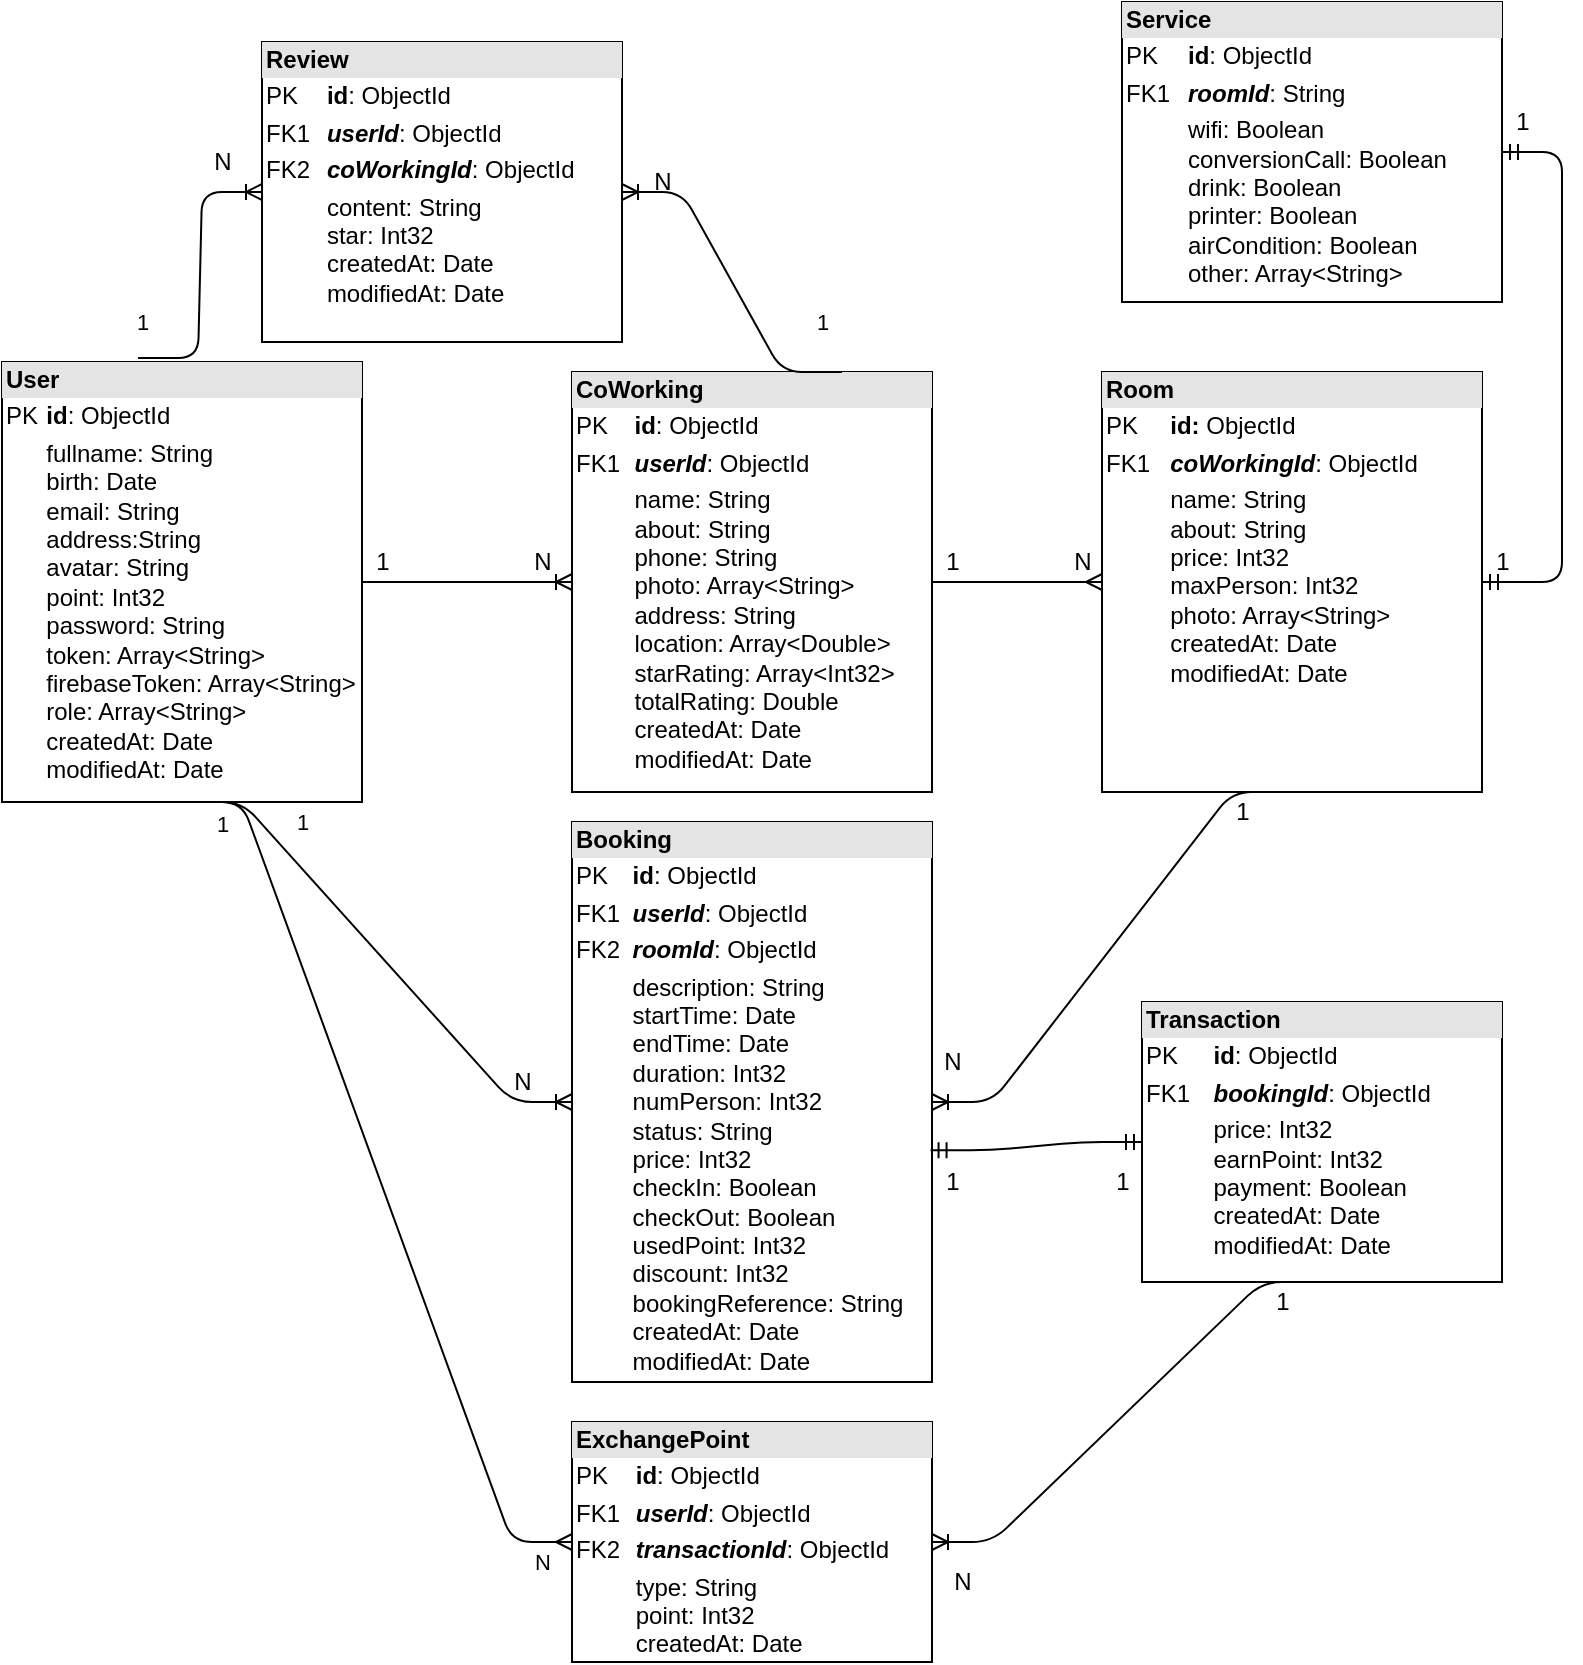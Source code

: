 <mxfile version="14.1.8" type="github">
  <diagram id="R2lEEEUBdFMjLlhIrx00" name="Page-1">
    <mxGraphModel dx="1353" dy="1346" grid="1" gridSize="10" guides="1" tooltips="1" connect="1" arrows="1" fold="1" page="1" pageScale="1" pageWidth="850" pageHeight="1100" math="0" shadow="0" extFonts="Permanent Marker^https://fonts.googleapis.com/css?family=Permanent+Marker">
      <root>
        <mxCell id="0" />
        <mxCell id="1" parent="0" />
        <mxCell id="uFh9z6F1MRZXEkdcedLP-1" value="&lt;div style=&quot;box-sizing: border-box ; width: 100% ; background: #e4e4e4 ; padding: 2px&quot;&gt;&lt;b&gt;User&lt;/b&gt;&lt;br&gt;&lt;/div&gt;&lt;table style=&quot;width: 100% ; font-size: 1em&quot; cellspacing=&quot;0&quot; cellpadding=&quot;2&quot;&gt;&lt;tbody&gt;&lt;tr&gt;&lt;td&gt;PK&lt;/td&gt;&lt;td&gt;&lt;b&gt;id&lt;/b&gt;: ObjectId&lt;br&gt;&lt;/td&gt;&lt;/tr&gt;&lt;tr&gt;&lt;td&gt;&lt;br&gt;&lt;/td&gt;&lt;td&gt;fullname: String&lt;br&gt;birth: Date&lt;br&gt;email: String&lt;br&gt;address:String&lt;br&gt;avatar: String&lt;br&gt;point: Int32&lt;br&gt;password: String&lt;br&gt;token: Array&amp;lt;String&amp;gt;&lt;br&gt;firebaseToken: Array&amp;lt;String&amp;gt;&lt;br&gt;role: Array&amp;lt;String&amp;gt;&lt;br&gt;createdAt: Date&lt;br&gt;modifiedAt: Date&lt;br&gt;&lt;br&gt;&lt;br&gt;&lt;/td&gt;&lt;/tr&gt;&lt;tr&gt;&lt;td&gt;&lt;br&gt;&lt;/td&gt;&lt;td&gt;&lt;br&gt;&lt;/td&gt;&lt;/tr&gt;&lt;/tbody&gt;&lt;/table&gt;" style="verticalAlign=top;align=left;overflow=fill;html=1;" parent="1" vertex="1">
          <mxGeometry x="-610" y="-40" width="180" height="220" as="geometry" />
        </mxCell>
        <mxCell id="uFh9z6F1MRZXEkdcedLP-2" value="&lt;div style=&quot;box-sizing: border-box ; width: 100% ; background: #e4e4e4 ; padding: 2px&quot;&gt;&lt;b&gt;CoWorking&lt;/b&gt;&lt;/div&gt;&lt;table style=&quot;width: 100% ; font-size: 1em&quot; cellspacing=&quot;0&quot; cellpadding=&quot;2&quot;&gt;&lt;tbody&gt;&lt;tr&gt;&lt;td&gt;PK&lt;/td&gt;&lt;td&gt;&lt;b&gt;id&lt;/b&gt;: ObjectId&lt;br&gt;&lt;/td&gt;&lt;/tr&gt;&lt;tr&gt;&lt;td&gt;FK1&lt;/td&gt;&lt;td&gt;&lt;b&gt;&lt;i&gt;userId&lt;/i&gt;&lt;/b&gt;: ObjectId&lt;br&gt;&lt;/td&gt;&lt;/tr&gt;&lt;tr&gt;&lt;td&gt;&lt;br&gt;&lt;/td&gt;&lt;td&gt;name: String&lt;br&gt;about: String&lt;br&gt;phone: String&lt;br&gt;photo: Array&amp;lt;String&amp;gt;&lt;br&gt;address: String&lt;br&gt;location: Array&amp;lt;Double&amp;gt;&lt;br&gt;starRating: Array&amp;lt;Int32&amp;gt;&lt;br&gt;totalRating: Double&lt;br&gt;createdAt: Date&lt;br&gt;modifiedAt: Date&lt;br&gt;&lt;br&gt;&lt;/td&gt;&lt;/tr&gt;&lt;/tbody&gt;&lt;/table&gt;" style="verticalAlign=top;align=left;overflow=fill;html=1;fillColor=#ffffff;gradientColor=none;" parent="1" vertex="1">
          <mxGeometry x="-325" y="-35" width="180" height="210" as="geometry" />
        </mxCell>
        <mxCell id="uFh9z6F1MRZXEkdcedLP-3" value="&lt;div style=&quot;box-sizing: border-box ; width: 100% ; background: #e4e4e4 ; padding: 2px&quot;&gt;&lt;b&gt;Room&lt;/b&gt;&lt;/div&gt;&lt;table style=&quot;width: 100% ; font-size: 1em&quot; cellspacing=&quot;0&quot; cellpadding=&quot;2&quot;&gt;&lt;tbody&gt;&lt;tr&gt;&lt;td&gt;PK&lt;/td&gt;&lt;td&gt;&lt;b&gt;id: &lt;/b&gt;ObjectId&lt;br&gt;&lt;b&gt;&lt;/b&gt;&lt;/td&gt;&lt;/tr&gt;&lt;tr&gt;&lt;td&gt;FK1&lt;/td&gt;&lt;td&gt;&lt;i&gt;&lt;b&gt;coWorkingId&lt;/b&gt;&lt;/i&gt;: ObjectId&lt;br&gt;&lt;/td&gt;&lt;/tr&gt;&lt;tr&gt;&lt;td&gt;&lt;br&gt;&lt;/td&gt;&lt;td&gt;name: String&lt;br&gt;about: String&lt;br&gt;price: Int32&lt;br&gt;maxPerson: Int32&lt;br&gt;photo: Array&amp;lt;String&amp;gt;&lt;br&gt;createdAt: Date&lt;br&gt;modifiedAt: Date&lt;br&gt;&lt;br&gt;&lt;/td&gt;&lt;/tr&gt;&lt;/tbody&gt;&lt;/table&gt;" style="verticalAlign=top;align=left;overflow=fill;html=1;fillColor=#ffffff;gradientColor=none;" parent="1" vertex="1">
          <mxGeometry x="-60" y="-35" width="190" height="210" as="geometry" />
        </mxCell>
        <mxCell id="uFh9z6F1MRZXEkdcedLP-16" value="" style="edgeStyle=entityRelationEdgeStyle;fontSize=12;html=1;endArrow=ERoneToMany;" parent="1" source="uFh9z6F1MRZXEkdcedLP-1" target="uFh9z6F1MRZXEkdcedLP-2" edge="1">
          <mxGeometry width="100" height="100" relative="1" as="geometry">
            <mxPoint x="-290" y="320" as="sourcePoint" />
            <mxPoint x="-190" y="220" as="targetPoint" />
          </mxGeometry>
        </mxCell>
        <mxCell id="uFh9z6F1MRZXEkdcedLP-17" value="" style="edgeStyle=entityRelationEdgeStyle;fontSize=12;html=1;endArrow=ERmany;" parent="1" source="uFh9z6F1MRZXEkdcedLP-2" target="uFh9z6F1MRZXEkdcedLP-3" edge="1">
          <mxGeometry width="100" height="100" relative="1" as="geometry">
            <mxPoint x="-290" y="320" as="sourcePoint" />
            <mxPoint x="-190" y="220" as="targetPoint" />
          </mxGeometry>
        </mxCell>
        <mxCell id="uFh9z6F1MRZXEkdcedLP-31" value="&lt;div style=&quot;box-sizing: border-box ; width: 100% ; background: #e4e4e4 ; padding: 2px&quot;&gt;&lt;b&gt;Service&lt;/b&gt;&lt;/div&gt;&lt;table style=&quot;width: 100% ; font-size: 1em&quot; cellspacing=&quot;0&quot; cellpadding=&quot;2&quot;&gt;&lt;tbody&gt;&lt;tr&gt;&lt;td&gt;PK&lt;/td&gt;&lt;td&gt;&lt;b&gt;id&lt;/b&gt;: ObjectId&lt;br&gt;&lt;/td&gt;&lt;/tr&gt;&lt;tr&gt;&lt;td&gt;FK1&lt;/td&gt;&lt;td&gt;&lt;i&gt;&lt;b&gt;roomId&lt;/b&gt;&lt;/i&gt;: String&lt;br&gt;&lt;/td&gt;&lt;/tr&gt;&lt;tr&gt;&lt;td&gt;&lt;br&gt;&lt;/td&gt;&lt;td&gt;wifi: Boolean&lt;br&gt;conversionCall: Boolean&lt;br&gt;drink: Boolean&lt;br&gt;printer: Boolean&lt;br&gt;airCondition: Boolean&lt;br&gt;other: Array&amp;lt;String&amp;gt;&lt;br&gt;&lt;br&gt;&lt;/td&gt;&lt;/tr&gt;&lt;/tbody&gt;&lt;/table&gt;" style="verticalAlign=top;align=left;overflow=fill;html=1;" parent="1" vertex="1">
          <mxGeometry x="-50" y="-220" width="190" height="150" as="geometry" />
        </mxCell>
        <mxCell id="uFh9z6F1MRZXEkdcedLP-33" value="&lt;div style=&quot;box-sizing: border-box ; width: 100% ; background: #e4e4e4 ; padding: 2px&quot;&gt;&lt;b&gt;Review&lt;/b&gt;&lt;/div&gt;&lt;table style=&quot;width: 100% ; font-size: 1em&quot; cellspacing=&quot;0&quot; cellpadding=&quot;2&quot;&gt;&lt;tbody&gt;&lt;tr&gt;&lt;td&gt;PK&lt;/td&gt;&lt;td&gt;&lt;b&gt;id&lt;/b&gt;: ObjectId&lt;br&gt;&lt;/td&gt;&lt;/tr&gt;&lt;tr&gt;&lt;td&gt;FK1&lt;/td&gt;&lt;td&gt;&lt;i&gt;&lt;b&gt;userId&lt;/b&gt;&lt;/i&gt;: ObjectId&lt;br&gt;&lt;/td&gt;&lt;/tr&gt;&lt;tr&gt;&lt;td&gt;FK2&lt;br&gt;&lt;/td&gt;&lt;td&gt;&lt;i&gt;&lt;b&gt;coWorkingId&lt;/b&gt;&lt;/i&gt;: ObjectId&lt;br&gt;&lt;/td&gt;&lt;/tr&gt;&lt;tr&gt;&lt;td&gt;&lt;br&gt;&lt;/td&gt;&lt;td&gt;content: String&lt;br&gt;star: Int32&lt;br&gt;createdAt: Date&lt;br&gt;modifiedAt: Date&lt;br&gt;&lt;br&gt;&lt;/td&gt;&lt;/tr&gt;&lt;/tbody&gt;&lt;/table&gt;" style="verticalAlign=top;align=left;overflow=fill;html=1;" parent="1" vertex="1">
          <mxGeometry x="-480" y="-200" width="180" height="150" as="geometry" />
        </mxCell>
        <mxCell id="uFh9z6F1MRZXEkdcedLP-34" value="" style="edgeStyle=entityRelationEdgeStyle;fontSize=12;html=1;endArrow=ERoneToMany;entryX=0;entryY=0.5;entryDx=0;entryDy=0;exitX=0.378;exitY=-0.009;exitDx=0;exitDy=0;exitPerimeter=0;" parent="1" source="uFh9z6F1MRZXEkdcedLP-1" target="uFh9z6F1MRZXEkdcedLP-33" edge="1">
          <mxGeometry width="100" height="100" relative="1" as="geometry">
            <mxPoint x="-510" y="-20" as="sourcePoint" />
            <mxPoint x="-410" y="-120" as="targetPoint" />
          </mxGeometry>
        </mxCell>
        <mxCell id="VAKT-cCAE9eb1i0W1eER-6" value="1" style="edgeLabel;html=1;align=center;verticalAlign=middle;resizable=0;points=[];" vertex="1" connectable="0" parent="uFh9z6F1MRZXEkdcedLP-34">
          <mxGeometry x="-0.017" relative="1" as="geometry">
            <mxPoint x="-29" y="22.56" as="offset" />
          </mxGeometry>
        </mxCell>
        <mxCell id="uFh9z6F1MRZXEkdcedLP-36" value="" style="edgeStyle=entityRelationEdgeStyle;fontSize=12;html=1;endArrow=ERoneToMany;exitX=0.75;exitY=0;exitDx=0;exitDy=0;" parent="1" source="uFh9z6F1MRZXEkdcedLP-2" target="uFh9z6F1MRZXEkdcedLP-33" edge="1">
          <mxGeometry width="100" height="100" relative="1" as="geometry">
            <mxPoint x="-130" y="30" as="sourcePoint" />
            <mxPoint x="-30" y="-70" as="targetPoint" />
          </mxGeometry>
        </mxCell>
        <mxCell id="VAKT-cCAE9eb1i0W1eER-10" value="1" style="edgeLabel;html=1;align=center;verticalAlign=middle;resizable=0;points=[];" vertex="1" connectable="0" parent="uFh9z6F1MRZXEkdcedLP-36">
          <mxGeometry x="-0.005" y="-1" relative="1" as="geometry">
            <mxPoint x="43.98" y="20.22" as="offset" />
          </mxGeometry>
        </mxCell>
        <mxCell id="uFh9z6F1MRZXEkdcedLP-37" value="&lt;div style=&quot;box-sizing: border-box ; width: 100% ; background: #e4e4e4 ; padding: 2px&quot;&gt;&lt;b&gt;Booking&lt;/b&gt;&lt;/div&gt;&lt;table style=&quot;width: 100% ; font-size: 1em&quot; cellspacing=&quot;0&quot; cellpadding=&quot;2&quot;&gt;&lt;tbody&gt;&lt;tr&gt;&lt;td&gt;PK&lt;/td&gt;&lt;td&gt;&lt;b&gt;id&lt;/b&gt;: ObjectId&lt;br&gt;&lt;/td&gt;&lt;/tr&gt;&lt;tr&gt;&lt;td&gt;FK1&lt;/td&gt;&lt;td&gt;&lt;i&gt;&lt;b&gt;userId&lt;/b&gt;&lt;/i&gt;: ObjectId&lt;br&gt;&lt;/td&gt;&lt;/tr&gt;&lt;tr&gt;&lt;td&gt;FK2&lt;br&gt;&lt;/td&gt;&lt;td&gt;&lt;i&gt;&lt;b&gt;roomId&lt;/b&gt;&lt;/i&gt;: ObjectId&lt;br&gt;&lt;/td&gt;&lt;/tr&gt;&lt;tr&gt;&lt;td&gt;&lt;br&gt;&lt;/td&gt;&lt;td&gt;description: String&lt;br&gt;startTime: Date&lt;br&gt;endTime: Date&lt;br&gt;duration: Int32&lt;br&gt;numPerson: Int32&lt;br&gt;status: String&lt;br&gt;price: Int32&lt;br&gt;checkIn: Boolean &lt;br&gt;checkOut: Boolean&lt;br&gt;usedPoint: Int32&lt;br&gt;discount: Int32&lt;br&gt;bookingReference: String&lt;br&gt;createdAt: Date&lt;br&gt;modifiedAt: Date&lt;br&gt;&lt;br&gt;&lt;/td&gt;&lt;/tr&gt;&lt;/tbody&gt;&lt;/table&gt;" style="verticalAlign=top;align=left;overflow=fill;html=1;" parent="1" vertex="1">
          <mxGeometry x="-325" y="190" width="180" height="280" as="geometry" />
        </mxCell>
        <mxCell id="uFh9z6F1MRZXEkdcedLP-38" value="" style="edgeStyle=entityRelationEdgeStyle;fontSize=12;html=1;endArrow=ERoneToMany;exitX=0.5;exitY=1;exitDx=0;exitDy=0;entryX=0;entryY=0.5;entryDx=0;entryDy=0;" parent="1" source="uFh9z6F1MRZXEkdcedLP-1" target="uFh9z6F1MRZXEkdcedLP-37" edge="1">
          <mxGeometry width="100" height="100" relative="1" as="geometry">
            <mxPoint x="-130" y="190" as="sourcePoint" />
            <mxPoint x="-30" y="90" as="targetPoint" />
          </mxGeometry>
        </mxCell>
        <mxCell id="VAKT-cCAE9eb1i0W1eER-4" value="1" style="edgeLabel;html=1;align=center;verticalAlign=middle;resizable=0;points=[];" vertex="1" connectable="0" parent="uFh9z6F1MRZXEkdcedLP-38">
          <mxGeometry x="0.165" y="-1" relative="1" as="geometry">
            <mxPoint x="-51.5" y="-82.05" as="offset" />
          </mxGeometry>
        </mxCell>
        <mxCell id="uFh9z6F1MRZXEkdcedLP-39" value="" style="edgeStyle=entityRelationEdgeStyle;fontSize=12;html=1;endArrow=ERoneToMany;exitX=0.5;exitY=1;exitDx=0;exitDy=0;" parent="1" source="uFh9z6F1MRZXEkdcedLP-3" target="uFh9z6F1MRZXEkdcedLP-37" edge="1">
          <mxGeometry width="100" height="100" relative="1" as="geometry">
            <mxPoint x="-130" y="190" as="sourcePoint" />
            <mxPoint x="-30" y="90" as="targetPoint" />
          </mxGeometry>
        </mxCell>
        <mxCell id="uFh9z6F1MRZXEkdcedLP-40" value="&lt;div style=&quot;box-sizing: border-box ; width: 100% ; background: #e4e4e4 ; padding: 2px&quot;&gt;&lt;b&gt;Transaction&lt;/b&gt;&lt;/div&gt;&lt;table style=&quot;width: 100% ; font-size: 1em&quot; cellspacing=&quot;0&quot; cellpadding=&quot;2&quot;&gt;&lt;tbody&gt;&lt;tr&gt;&lt;td&gt;PK&lt;/td&gt;&lt;td&gt;&lt;b&gt;id&lt;/b&gt;: ObjectId&lt;br&gt;&lt;/td&gt;&lt;/tr&gt;&lt;tr&gt;&lt;td&gt;FK1&lt;/td&gt;&lt;td&gt;&lt;i&gt;&lt;b&gt;bookingId&lt;/b&gt;&lt;/i&gt;: ObjectId&lt;br&gt;&lt;/td&gt;&lt;/tr&gt;&lt;tr&gt;&lt;td&gt;&lt;br&gt;&lt;/td&gt;&lt;td&gt;price: Int32&lt;br&gt;earnPoint: Int32&lt;br&gt;payment: Boolean&lt;br&gt;createdAt: Date&lt;br&gt;modifiedAt: Date&lt;br&gt;&lt;br&gt;&lt;/td&gt;&lt;/tr&gt;&lt;/tbody&gt;&lt;/table&gt;" style="verticalAlign=top;align=left;overflow=fill;html=1;" parent="1" vertex="1">
          <mxGeometry x="-40" y="280" width="180" height="140" as="geometry" />
        </mxCell>
        <mxCell id="uFh9z6F1MRZXEkdcedLP-42" value="&lt;div style=&quot;box-sizing: border-box ; width: 100% ; background: #e4e4e4 ; padding: 2px&quot;&gt;&lt;b&gt;ExchangePoint&lt;/b&gt;&lt;br&gt;&lt;/div&gt;&lt;table style=&quot;width: 100% ; font-size: 1em&quot; cellspacing=&quot;0&quot; cellpadding=&quot;2&quot;&gt;&lt;tbody&gt;&lt;tr&gt;&lt;td&gt;PK&lt;/td&gt;&lt;td&gt;&lt;b&gt;id&lt;/b&gt;: ObjectId&lt;br&gt;&lt;/td&gt;&lt;/tr&gt;&lt;tr&gt;&lt;td&gt;FK1&lt;/td&gt;&lt;td&gt;&lt;i&gt;&lt;b&gt;userId&lt;/b&gt;&lt;/i&gt;: ObjectId&lt;br&gt;&lt;/td&gt;&lt;/tr&gt;&lt;tr&gt;&lt;td&gt;FK2&lt;br&gt;&lt;/td&gt;&lt;td&gt;&lt;i&gt;&lt;b&gt;transactionId&lt;/b&gt;&lt;/i&gt;: ObjectId&lt;br&gt;&lt;/td&gt;&lt;/tr&gt;&lt;tr&gt;&lt;td&gt;&lt;br&gt;&lt;/td&gt;&lt;td&gt;type: String&lt;br&gt;point: Int32&lt;br&gt;createdAt: Date&lt;br&gt;&lt;br&gt;&lt;br&gt;&lt;/td&gt;&lt;/tr&gt;&lt;/tbody&gt;&lt;/table&gt;" style="verticalAlign=top;align=left;overflow=fill;html=1;" parent="1" vertex="1">
          <mxGeometry x="-325" y="490" width="180" height="120" as="geometry" />
        </mxCell>
        <mxCell id="uFh9z6F1MRZXEkdcedLP-45" value="" style="edgeStyle=entityRelationEdgeStyle;fontSize=12;html=1;endArrow=ERmany;exitX=0.5;exitY=1;exitDx=0;exitDy=0;" parent="1" source="uFh9z6F1MRZXEkdcedLP-1" target="uFh9z6F1MRZXEkdcedLP-42" edge="1">
          <mxGeometry width="100" height="100" relative="1" as="geometry">
            <mxPoint x="-770" y="150" as="sourcePoint" />
            <mxPoint x="-630" y="-110" as="targetPoint" />
          </mxGeometry>
        </mxCell>
        <mxCell id="VAKT-cCAE9eb1i0W1eER-2" value="1" style="edgeLabel;html=1;align=center;verticalAlign=middle;resizable=0;points=[];" vertex="1" connectable="0" parent="uFh9z6F1MRZXEkdcedLP-45">
          <mxGeometry x="-0.63" y="-3" relative="1" as="geometry">
            <mxPoint x="-25.53" y="-41.32" as="offset" />
          </mxGeometry>
        </mxCell>
        <mxCell id="VAKT-cCAE9eb1i0W1eER-3" value="N" style="edgeLabel;html=1;align=center;verticalAlign=middle;resizable=0;points=[];" vertex="1" connectable="0" parent="uFh9z6F1MRZXEkdcedLP-45">
          <mxGeometry x="0.478" y="-4" relative="1" as="geometry">
            <mxPoint x="49.11" y="91.83" as="offset" />
          </mxGeometry>
        </mxCell>
        <mxCell id="uFh9z6F1MRZXEkdcedLP-47" value="" style="edgeStyle=entityRelationEdgeStyle;fontSize=12;html=1;endArrow=ERoneToMany;exitX=0.5;exitY=1;exitDx=0;exitDy=0;" parent="1" source="uFh9z6F1MRZXEkdcedLP-40" target="uFh9z6F1MRZXEkdcedLP-42" edge="1">
          <mxGeometry width="100" height="100" relative="1" as="geometry">
            <mxPoint x="-130" y="300" as="sourcePoint" />
            <mxPoint x="-30" y="200" as="targetPoint" />
          </mxGeometry>
        </mxCell>
        <mxCell id="VAKT-cCAE9eb1i0W1eER-5" value="N" style="text;html=1;align=center;verticalAlign=middle;resizable=0;points=[];autosize=1;" vertex="1" parent="1">
          <mxGeometry x="-360" y="310" width="20" height="20" as="geometry" />
        </mxCell>
        <mxCell id="VAKT-cCAE9eb1i0W1eER-7" value="N" style="text;html=1;align=center;verticalAlign=middle;resizable=0;points=[];autosize=1;" vertex="1" parent="1">
          <mxGeometry x="-510" y="-150" width="20" height="20" as="geometry" />
        </mxCell>
        <mxCell id="VAKT-cCAE9eb1i0W1eER-8" value="1" style="text;html=1;align=center;verticalAlign=middle;resizable=0;points=[];autosize=1;" vertex="1" parent="1">
          <mxGeometry x="-430" y="50" width="20" height="20" as="geometry" />
        </mxCell>
        <mxCell id="VAKT-cCAE9eb1i0W1eER-9" value="N" style="text;html=1;align=center;verticalAlign=middle;resizable=0;points=[];autosize=1;" vertex="1" parent="1">
          <mxGeometry x="-350" y="50" width="20" height="20" as="geometry" />
        </mxCell>
        <mxCell id="VAKT-cCAE9eb1i0W1eER-11" value="N" style="text;html=1;align=center;verticalAlign=middle;resizable=0;points=[];autosize=1;" vertex="1" parent="1">
          <mxGeometry x="-290" y="-140" width="20" height="20" as="geometry" />
        </mxCell>
        <mxCell id="VAKT-cCAE9eb1i0W1eER-12" value="1" style="text;html=1;align=center;verticalAlign=middle;resizable=0;points=[];autosize=1;" vertex="1" parent="1">
          <mxGeometry x="-145" y="50" width="20" height="20" as="geometry" />
        </mxCell>
        <mxCell id="VAKT-cCAE9eb1i0W1eER-13" value="N" style="text;html=1;align=center;verticalAlign=middle;resizable=0;points=[];autosize=1;" vertex="1" parent="1">
          <mxGeometry x="-80" y="50" width="20" height="20" as="geometry" />
        </mxCell>
        <mxCell id="VAKT-cCAE9eb1i0W1eER-14" value="1" style="text;html=1;align=center;verticalAlign=middle;resizable=0;points=[];autosize=1;" vertex="1" parent="1">
          <mxGeometry x="130" y="50" width="20" height="20" as="geometry" />
        </mxCell>
        <mxCell id="VAKT-cCAE9eb1i0W1eER-15" value="1" style="text;html=1;align=center;verticalAlign=middle;resizable=0;points=[];autosize=1;" vertex="1" parent="1">
          <mxGeometry x="140" y="-170" width="20" height="20" as="geometry" />
        </mxCell>
        <mxCell id="VAKT-cCAE9eb1i0W1eER-17" value="" style="edgeStyle=entityRelationEdgeStyle;fontSize=12;html=1;endArrow=ERmandOne;startArrow=ERmandOne;" edge="1" parent="1" source="uFh9z6F1MRZXEkdcedLP-3" target="uFh9z6F1MRZXEkdcedLP-31">
          <mxGeometry width="100" height="100" relative="1" as="geometry">
            <mxPoint x="280" y="210" as="sourcePoint" />
            <mxPoint x="380" y="110" as="targetPoint" />
          </mxGeometry>
        </mxCell>
        <mxCell id="VAKT-cCAE9eb1i0W1eER-18" value="" style="edgeStyle=entityRelationEdgeStyle;fontSize=12;html=1;endArrow=ERmandOne;startArrow=ERmandOne;exitX=0.996;exitY=0.586;exitDx=0;exitDy=0;exitPerimeter=0;" edge="1" parent="1" source="uFh9z6F1MRZXEkdcedLP-37" target="uFh9z6F1MRZXEkdcedLP-40">
          <mxGeometry width="100" height="100" relative="1" as="geometry">
            <mxPoint x="-125" y="440" as="sourcePoint" />
            <mxPoint x="-50" y="378" as="targetPoint" />
          </mxGeometry>
        </mxCell>
        <mxCell id="VAKT-cCAE9eb1i0W1eER-19" value="1" style="text;html=1;align=center;verticalAlign=middle;resizable=0;points=[];autosize=1;" vertex="1" parent="1">
          <mxGeometry y="175" width="20" height="20" as="geometry" />
        </mxCell>
        <mxCell id="VAKT-cCAE9eb1i0W1eER-20" value="N" style="text;html=1;align=center;verticalAlign=middle;resizable=0;points=[];autosize=1;" vertex="1" parent="1">
          <mxGeometry x="-145" y="300" width="20" height="20" as="geometry" />
        </mxCell>
        <mxCell id="VAKT-cCAE9eb1i0W1eER-21" value="1" style="text;html=1;align=center;verticalAlign=middle;resizable=0;points=[];autosize=1;" vertex="1" parent="1">
          <mxGeometry x="-145" y="360" width="20" height="20" as="geometry" />
        </mxCell>
        <mxCell id="VAKT-cCAE9eb1i0W1eER-24" value="1" style="text;html=1;align=center;verticalAlign=middle;resizable=0;points=[];autosize=1;" vertex="1" parent="1">
          <mxGeometry x="-60" y="360" width="20" height="20" as="geometry" />
        </mxCell>
        <mxCell id="VAKT-cCAE9eb1i0W1eER-26" value="1" style="text;html=1;align=center;verticalAlign=middle;resizable=0;points=[];autosize=1;" vertex="1" parent="1">
          <mxGeometry x="20" y="420" width="20" height="20" as="geometry" />
        </mxCell>
        <mxCell id="VAKT-cCAE9eb1i0W1eER-27" value="N" style="text;html=1;align=center;verticalAlign=middle;resizable=0;points=[];autosize=1;" vertex="1" parent="1">
          <mxGeometry x="-140" y="560" width="20" height="20" as="geometry" />
        </mxCell>
      </root>
    </mxGraphModel>
  </diagram>
</mxfile>
